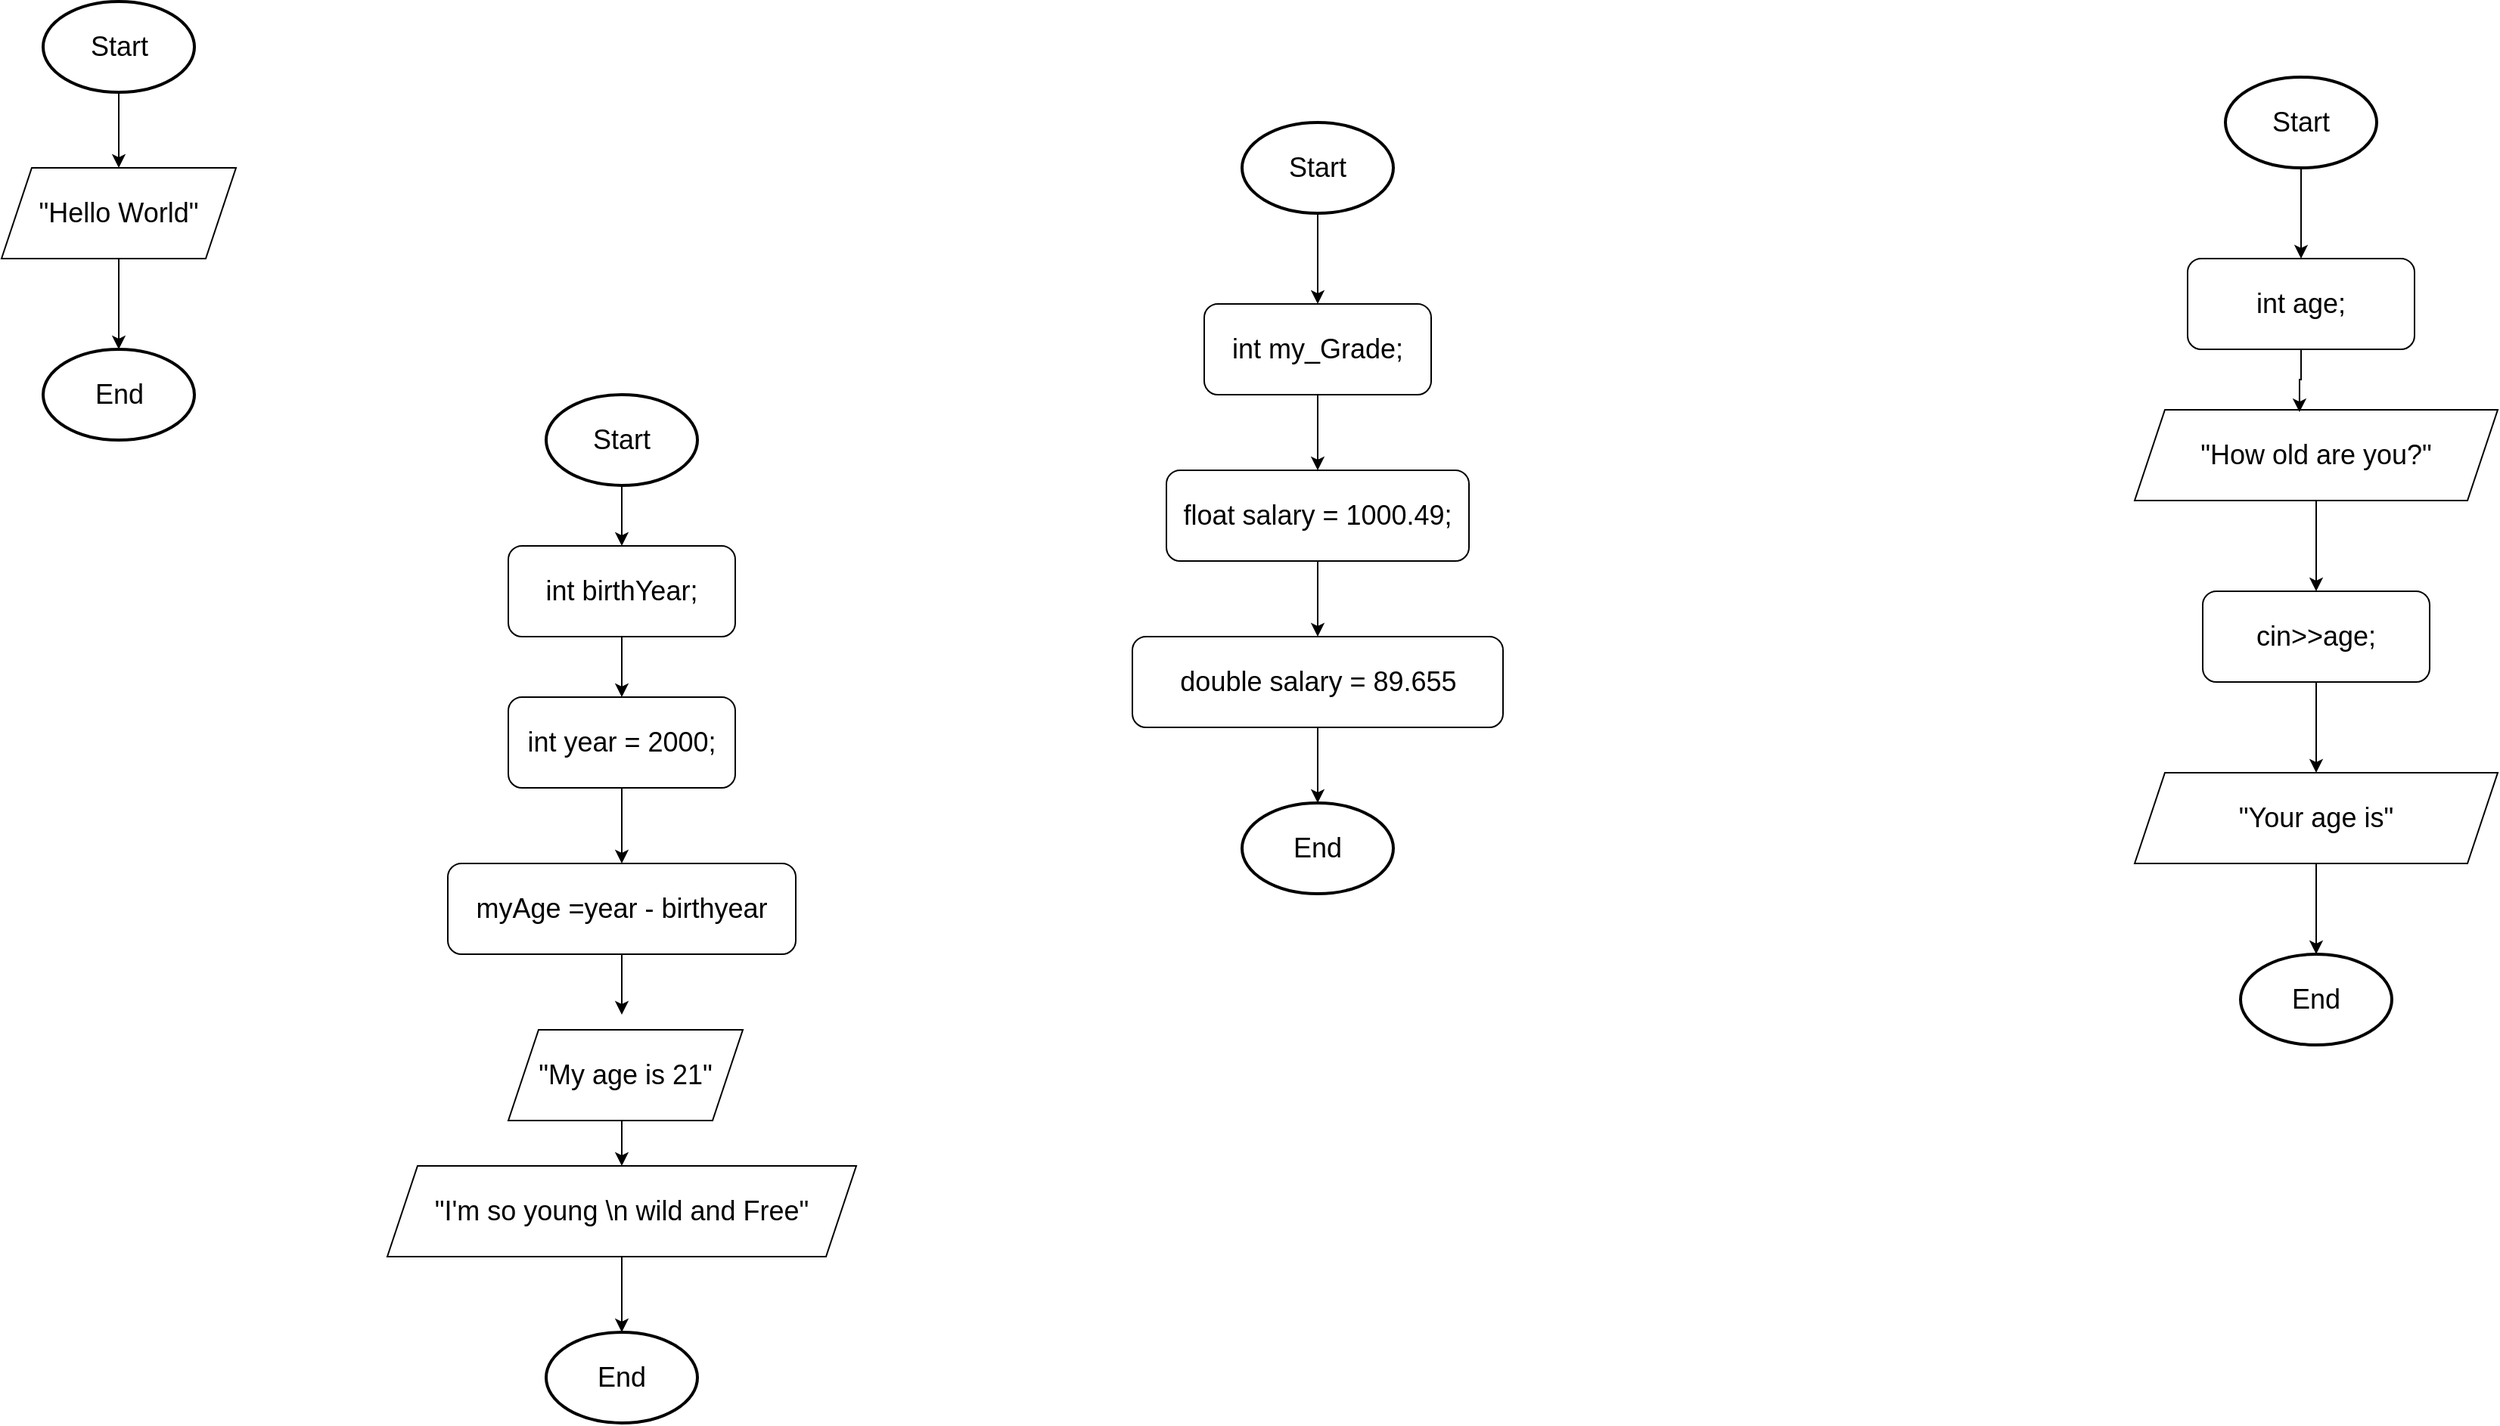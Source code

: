 <mxfile version="15.7.4" type="device"><diagram id="txiDahaDcG0xSPJFxKrQ" name="Page-1"><mxGraphModel dx="824" dy="969" grid="1" gridSize="10" guides="1" tooltips="1" connect="1" arrows="1" fold="1" page="1" pageScale="1" pageWidth="850" pageHeight="1100" math="0" shadow="0"><root><mxCell id="0"/><mxCell id="1" parent="0"/><mxCell id="CZ3_igFpyYVscEls4VJ--5" style="edgeStyle=orthogonalEdgeStyle;rounded=0;orthogonalLoop=1;jettySize=auto;html=1;exitX=0.5;exitY=1;exitDx=0;exitDy=0;exitPerimeter=0;entryX=0.5;entryY=0;entryDx=0;entryDy=0;fontSize=18;" edge="1" parent="1" source="CZ3_igFpyYVscEls4VJ--2" target="CZ3_igFpyYVscEls4VJ--4"><mxGeometry relative="1" as="geometry"/></mxCell><mxCell id="CZ3_igFpyYVscEls4VJ--2" value="Start" style="strokeWidth=2;html=1;shape=mxgraph.flowchart.start_1;whiteSpace=wrap;shadow=0;sketch=0;fillColor=none;gradientColor=none;fontSize=18;" vertex="1" parent="1"><mxGeometry x="197.5" y="80" width="100" height="60" as="geometry"/></mxCell><mxCell id="CZ3_igFpyYVscEls4VJ--3" value="End" style="strokeWidth=2;html=1;shape=mxgraph.flowchart.start_1;whiteSpace=wrap;shadow=0;sketch=0;fillColor=none;gradientColor=none;fontSize=18;" vertex="1" parent="1"><mxGeometry x="197.5" y="310" width="100" height="60" as="geometry"/></mxCell><mxCell id="CZ3_igFpyYVscEls4VJ--6" style="edgeStyle=orthogonalEdgeStyle;rounded=0;orthogonalLoop=1;jettySize=auto;html=1;exitX=0.5;exitY=1;exitDx=0;exitDy=0;fontSize=18;" edge="1" parent="1" source="CZ3_igFpyYVscEls4VJ--4" target="CZ3_igFpyYVscEls4VJ--3"><mxGeometry relative="1" as="geometry"/></mxCell><mxCell id="CZ3_igFpyYVscEls4VJ--4" value="&quot;Hello World&quot;" style="shape=parallelogram;perimeter=parallelogramPerimeter;whiteSpace=wrap;html=1;fixedSize=1;shadow=0;sketch=0;fontSize=18;strokeColor=default;fillColor=none;gradientColor=none;" vertex="1" parent="1"><mxGeometry x="170" y="190" width="155" height="60" as="geometry"/></mxCell><mxCell id="CZ3_igFpyYVscEls4VJ--14" style="edgeStyle=orthogonalEdgeStyle;rounded=0;orthogonalLoop=1;jettySize=auto;html=1;exitX=0.5;exitY=1;exitDx=0;exitDy=0;exitPerimeter=0;entryX=0.5;entryY=0;entryDx=0;entryDy=0;fontSize=18;" edge="1" parent="1" source="CZ3_igFpyYVscEls4VJ--7" target="CZ3_igFpyYVscEls4VJ--8"><mxGeometry relative="1" as="geometry"/></mxCell><mxCell id="CZ3_igFpyYVscEls4VJ--7" value="Start" style="strokeWidth=2;html=1;shape=mxgraph.flowchart.start_1;whiteSpace=wrap;shadow=0;sketch=0;fillColor=none;gradientColor=none;fontSize=18;" vertex="1" parent="1"><mxGeometry x="530" y="340" width="100" height="60" as="geometry"/></mxCell><mxCell id="CZ3_igFpyYVscEls4VJ--15" style="edgeStyle=orthogonalEdgeStyle;rounded=0;orthogonalLoop=1;jettySize=auto;html=1;exitX=0.5;exitY=1;exitDx=0;exitDy=0;entryX=0.5;entryY=0;entryDx=0;entryDy=0;fontSize=18;" edge="1" parent="1" source="CZ3_igFpyYVscEls4VJ--8" target="CZ3_igFpyYVscEls4VJ--9"><mxGeometry relative="1" as="geometry"/></mxCell><mxCell id="CZ3_igFpyYVscEls4VJ--8" value="int birthYear;" style="rounded=1;whiteSpace=wrap;html=1;shadow=0;sketch=0;fontSize=18;strokeColor=default;fillColor=none;gradientColor=none;" vertex="1" parent="1"><mxGeometry x="505" y="440" width="150" height="60" as="geometry"/></mxCell><mxCell id="CZ3_igFpyYVscEls4VJ--16" style="edgeStyle=orthogonalEdgeStyle;rounded=0;orthogonalLoop=1;jettySize=auto;html=1;exitX=0.5;exitY=1;exitDx=0;exitDy=0;fontSize=18;" edge="1" parent="1" source="CZ3_igFpyYVscEls4VJ--9" target="CZ3_igFpyYVscEls4VJ--10"><mxGeometry relative="1" as="geometry"/></mxCell><mxCell id="CZ3_igFpyYVscEls4VJ--9" value="int year = 2000;" style="rounded=1;whiteSpace=wrap;html=1;shadow=0;sketch=0;fontSize=18;strokeColor=default;fillColor=none;gradientColor=none;" vertex="1" parent="1"><mxGeometry x="505" y="540" width="150" height="60" as="geometry"/></mxCell><mxCell id="CZ3_igFpyYVscEls4VJ--17" style="edgeStyle=orthogonalEdgeStyle;rounded=0;orthogonalLoop=1;jettySize=auto;html=1;exitX=0.5;exitY=1;exitDx=0;exitDy=0;fontSize=18;" edge="1" parent="1" source="CZ3_igFpyYVscEls4VJ--10"><mxGeometry relative="1" as="geometry"><mxPoint x="580" y="750" as="targetPoint"/></mxGeometry></mxCell><mxCell id="CZ3_igFpyYVscEls4VJ--10" value="myAge =year - birthyear" style="rounded=1;whiteSpace=wrap;html=1;shadow=0;sketch=0;fontSize=18;strokeColor=default;fillColor=none;gradientColor=none;" vertex="1" parent="1"><mxGeometry x="465" y="650" width="230" height="60" as="geometry"/></mxCell><mxCell id="CZ3_igFpyYVscEls4VJ--18" style="edgeStyle=orthogonalEdgeStyle;rounded=0;orthogonalLoop=1;jettySize=auto;html=1;exitX=0.5;exitY=1;exitDx=0;exitDy=0;entryX=0.5;entryY=0;entryDx=0;entryDy=0;fontSize=18;" edge="1" parent="1" source="CZ3_igFpyYVscEls4VJ--11" target="CZ3_igFpyYVscEls4VJ--12"><mxGeometry relative="1" as="geometry"/></mxCell><mxCell id="CZ3_igFpyYVscEls4VJ--11" value="&quot;My age is 21&quot;" style="shape=parallelogram;perimeter=parallelogramPerimeter;whiteSpace=wrap;html=1;fixedSize=1;shadow=0;sketch=0;fontSize=18;strokeColor=default;fillColor=none;gradientColor=none;" vertex="1" parent="1"><mxGeometry x="505" y="760" width="155" height="60" as="geometry"/></mxCell><mxCell id="CZ3_igFpyYVscEls4VJ--19" style="edgeStyle=orthogonalEdgeStyle;rounded=0;orthogonalLoop=1;jettySize=auto;html=1;exitX=0.5;exitY=1;exitDx=0;exitDy=0;entryX=0.5;entryY=0;entryDx=0;entryDy=0;entryPerimeter=0;fontSize=18;" edge="1" parent="1" source="CZ3_igFpyYVscEls4VJ--12" target="CZ3_igFpyYVscEls4VJ--13"><mxGeometry relative="1" as="geometry"/></mxCell><mxCell id="CZ3_igFpyYVscEls4VJ--12" value="&quot;I'm so young \n wild and Free&quot;" style="shape=parallelogram;perimeter=parallelogramPerimeter;whiteSpace=wrap;html=1;fixedSize=1;shadow=0;sketch=0;fontSize=18;strokeColor=default;fillColor=none;gradientColor=none;" vertex="1" parent="1"><mxGeometry x="425" y="850" width="310" height="60" as="geometry"/></mxCell><mxCell id="CZ3_igFpyYVscEls4VJ--13" value="End" style="strokeWidth=2;html=1;shape=mxgraph.flowchart.start_1;whiteSpace=wrap;shadow=0;sketch=0;fillColor=none;gradientColor=none;fontSize=18;" vertex="1" parent="1"><mxGeometry x="530" y="960" width="100" height="60" as="geometry"/></mxCell><mxCell id="CZ3_igFpyYVscEls4VJ--25" style="edgeStyle=orthogonalEdgeStyle;rounded=0;orthogonalLoop=1;jettySize=auto;html=1;exitX=0.5;exitY=1;exitDx=0;exitDy=0;exitPerimeter=0;entryX=0.5;entryY=0;entryDx=0;entryDy=0;fontSize=18;" edge="1" parent="1" source="CZ3_igFpyYVscEls4VJ--20" target="CZ3_igFpyYVscEls4VJ--21"><mxGeometry relative="1" as="geometry"/></mxCell><mxCell id="CZ3_igFpyYVscEls4VJ--20" value="Start" style="strokeWidth=2;html=1;shape=mxgraph.flowchart.start_1;whiteSpace=wrap;shadow=0;sketch=0;fillColor=none;gradientColor=none;fontSize=18;" vertex="1" parent="1"><mxGeometry x="990" y="160" width="100" height="60" as="geometry"/></mxCell><mxCell id="CZ3_igFpyYVscEls4VJ--26" style="edgeStyle=orthogonalEdgeStyle;rounded=0;orthogonalLoop=1;jettySize=auto;html=1;exitX=0.5;exitY=1;exitDx=0;exitDy=0;fontSize=18;" edge="1" parent="1" source="CZ3_igFpyYVscEls4VJ--21" target="CZ3_igFpyYVscEls4VJ--22"><mxGeometry relative="1" as="geometry"/></mxCell><mxCell id="CZ3_igFpyYVscEls4VJ--21" value="int my_Grade;" style="rounded=1;whiteSpace=wrap;html=1;shadow=0;sketch=0;fontSize=18;strokeColor=default;fillColor=none;gradientColor=none;" vertex="1" parent="1"><mxGeometry x="965" y="280" width="150" height="60" as="geometry"/></mxCell><mxCell id="CZ3_igFpyYVscEls4VJ--27" style="edgeStyle=orthogonalEdgeStyle;rounded=0;orthogonalLoop=1;jettySize=auto;html=1;exitX=0.5;exitY=1;exitDx=0;exitDy=0;entryX=0.5;entryY=0;entryDx=0;entryDy=0;fontSize=18;" edge="1" parent="1" source="CZ3_igFpyYVscEls4VJ--22" target="CZ3_igFpyYVscEls4VJ--23"><mxGeometry relative="1" as="geometry"/></mxCell><mxCell id="CZ3_igFpyYVscEls4VJ--22" value="float salary = 1000.49;" style="rounded=1;whiteSpace=wrap;html=1;shadow=0;sketch=0;fontSize=18;strokeColor=default;fillColor=none;gradientColor=none;" vertex="1" parent="1"><mxGeometry x="940" y="390" width="200" height="60" as="geometry"/></mxCell><mxCell id="CZ3_igFpyYVscEls4VJ--28" style="edgeStyle=orthogonalEdgeStyle;rounded=0;orthogonalLoop=1;jettySize=auto;html=1;exitX=0.5;exitY=1;exitDx=0;exitDy=0;fontSize=18;" edge="1" parent="1" source="CZ3_igFpyYVscEls4VJ--23" target="CZ3_igFpyYVscEls4VJ--24"><mxGeometry relative="1" as="geometry"/></mxCell><mxCell id="CZ3_igFpyYVscEls4VJ--23" value="double salary = 89.655" style="rounded=1;whiteSpace=wrap;html=1;shadow=0;sketch=0;fontSize=18;strokeColor=default;fillColor=none;gradientColor=none;" vertex="1" parent="1"><mxGeometry x="917.5" y="500" width="245" height="60" as="geometry"/></mxCell><mxCell id="CZ3_igFpyYVscEls4VJ--24" value="End" style="strokeWidth=2;html=1;shape=mxgraph.flowchart.start_1;whiteSpace=wrap;shadow=0;sketch=0;fillColor=none;gradientColor=none;fontSize=18;" vertex="1" parent="1"><mxGeometry x="990" y="610" width="100" height="60" as="geometry"/></mxCell><mxCell id="CZ3_igFpyYVscEls4VJ--35" style="edgeStyle=orthogonalEdgeStyle;rounded=0;orthogonalLoop=1;jettySize=auto;html=1;exitX=0.5;exitY=1;exitDx=0;exitDy=0;exitPerimeter=0;entryX=0.5;entryY=0;entryDx=0;entryDy=0;fontSize=18;" edge="1" parent="1" source="CZ3_igFpyYVscEls4VJ--29" target="CZ3_igFpyYVscEls4VJ--30"><mxGeometry relative="1" as="geometry"/></mxCell><mxCell id="CZ3_igFpyYVscEls4VJ--29" value="Start" style="strokeWidth=2;html=1;shape=mxgraph.flowchart.start_1;whiteSpace=wrap;shadow=0;sketch=0;fillColor=none;gradientColor=none;fontSize=18;" vertex="1" parent="1"><mxGeometry x="1640" y="130" width="100" height="60" as="geometry"/></mxCell><mxCell id="CZ3_igFpyYVscEls4VJ--36" style="edgeStyle=orthogonalEdgeStyle;rounded=0;orthogonalLoop=1;jettySize=auto;html=1;exitX=0.5;exitY=1;exitDx=0;exitDy=0;entryX=0.454;entryY=0.026;entryDx=0;entryDy=0;entryPerimeter=0;fontSize=18;" edge="1" parent="1" source="CZ3_igFpyYVscEls4VJ--30" target="CZ3_igFpyYVscEls4VJ--31"><mxGeometry relative="1" as="geometry"/></mxCell><mxCell id="CZ3_igFpyYVscEls4VJ--30" value="int age;" style="rounded=1;whiteSpace=wrap;html=1;shadow=0;sketch=0;fontSize=18;strokeColor=default;fillColor=none;gradientColor=none;" vertex="1" parent="1"><mxGeometry x="1615" y="250" width="150" height="60" as="geometry"/></mxCell><mxCell id="CZ3_igFpyYVscEls4VJ--37" style="edgeStyle=orthogonalEdgeStyle;rounded=0;orthogonalLoop=1;jettySize=auto;html=1;fontSize=18;" edge="1" parent="1" source="CZ3_igFpyYVscEls4VJ--31" target="CZ3_igFpyYVscEls4VJ--33"><mxGeometry relative="1" as="geometry"/></mxCell><mxCell id="CZ3_igFpyYVscEls4VJ--31" value="&quot;How old are you?&quot;" style="shape=parallelogram;perimeter=parallelogramPerimeter;whiteSpace=wrap;html=1;fixedSize=1;shadow=0;sketch=0;fontSize=18;strokeColor=default;fillColor=none;gradientColor=none;" vertex="1" parent="1"><mxGeometry x="1580" y="350" width="240" height="60" as="geometry"/></mxCell><mxCell id="CZ3_igFpyYVscEls4VJ--39" style="edgeStyle=orthogonalEdgeStyle;rounded=0;orthogonalLoop=1;jettySize=auto;html=1;exitX=0.5;exitY=1;exitDx=0;exitDy=0;fontSize=18;" edge="1" parent="1" source="CZ3_igFpyYVscEls4VJ--32" target="CZ3_igFpyYVscEls4VJ--34"><mxGeometry relative="1" as="geometry"/></mxCell><mxCell id="CZ3_igFpyYVscEls4VJ--32" value="&quot;Your age is&quot;" style="shape=parallelogram;perimeter=parallelogramPerimeter;whiteSpace=wrap;html=1;fixedSize=1;shadow=0;sketch=0;fontSize=18;strokeColor=default;fillColor=none;gradientColor=none;" vertex="1" parent="1"><mxGeometry x="1580" y="590" width="240" height="60" as="geometry"/></mxCell><mxCell id="CZ3_igFpyYVscEls4VJ--38" style="edgeStyle=orthogonalEdgeStyle;rounded=0;orthogonalLoop=1;jettySize=auto;html=1;exitX=0.5;exitY=1;exitDx=0;exitDy=0;fontSize=18;" edge="1" parent="1" source="CZ3_igFpyYVscEls4VJ--33" target="CZ3_igFpyYVscEls4VJ--32"><mxGeometry relative="1" as="geometry"/></mxCell><mxCell id="CZ3_igFpyYVscEls4VJ--33" value="cin&amp;gt;&amp;gt;age;" style="rounded=1;whiteSpace=wrap;html=1;shadow=0;sketch=0;fontSize=18;strokeColor=default;fillColor=none;gradientColor=none;" vertex="1" parent="1"><mxGeometry x="1625" y="470" width="150" height="60" as="geometry"/></mxCell><mxCell id="CZ3_igFpyYVscEls4VJ--34" value="End" style="strokeWidth=2;html=1;shape=mxgraph.flowchart.start_1;whiteSpace=wrap;shadow=0;sketch=0;fillColor=none;gradientColor=none;fontSize=18;" vertex="1" parent="1"><mxGeometry x="1650" y="710" width="100" height="60" as="geometry"/></mxCell></root></mxGraphModel></diagram></mxfile>